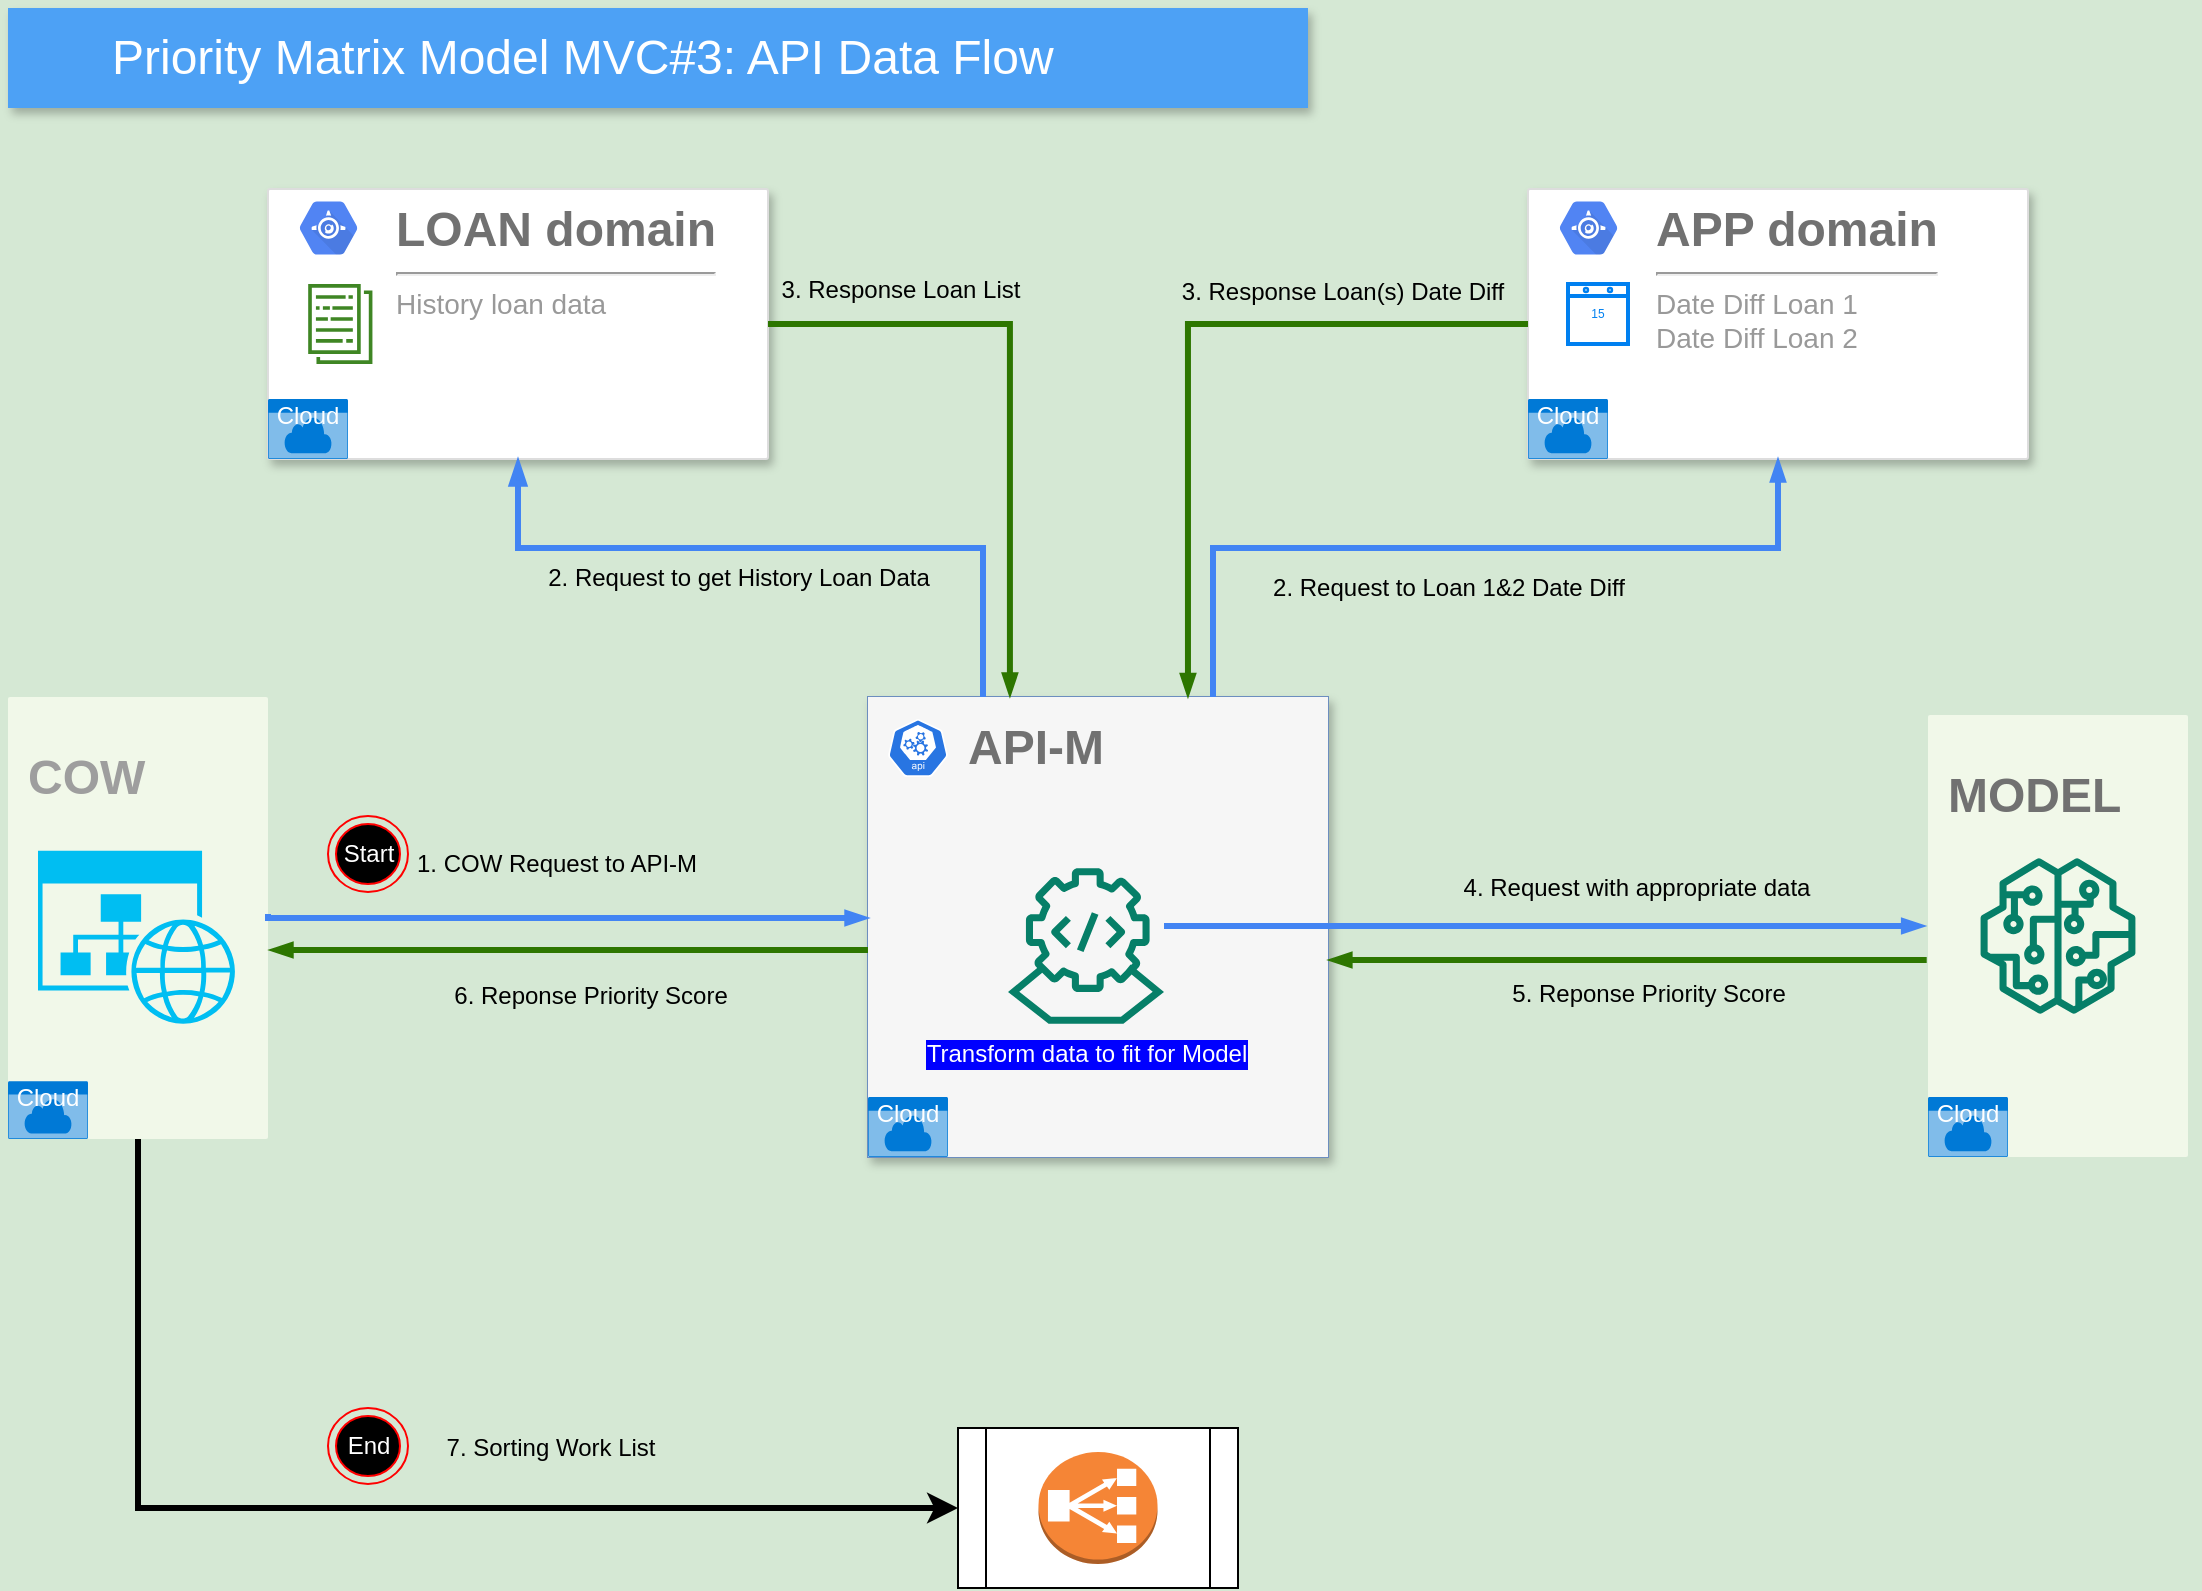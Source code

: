 <mxfile version="21.3.8" type="github">
  <diagram id="f106602c-feb2-e66a-4537-3a34d633f6aa" name="Page-1">
    <mxGraphModel dx="1709" dy="863" grid="1" gridSize="10" guides="1" tooltips="1" connect="1" arrows="1" fold="1" page="1" pageScale="1" pageWidth="1169" pageHeight="827" background="#D5E8D4" math="0" shadow="0">
      <root>
        <mxCell id="0" />
        <mxCell id="1" parent="0" />
        <mxCell id="818" value="&lt;font style=&quot;font-size: 24px;&quot;&gt;Priority Matrix Model MVC#3: API Data Flow&lt;/font&gt;" style="fillColor=#4DA1F5;strokeColor=none;shadow=1;gradientColor=none;fontSize=14;align=left;spacingLeft=50;fontColor=#ffffff;html=1;" parent="1" vertex="1">
          <mxGeometry x="40" y="10" width="650" height="50" as="geometry" />
        </mxCell>
        <mxCell id="991" value="" style="strokeColor=#dddddd;fillColor=#ffffff;shadow=1;strokeWidth=1;rounded=1;absoluteArcSize=1;arcSize=2;fontSize=11;fontColor=#9E9E9E;align=center;html=1;container=0;" parent="1" vertex="1">
          <mxGeometry x="170" y="100.5" width="250" height="135" as="geometry" />
        </mxCell>
        <mxCell id="AcqPu3Vye6vO09F_giCF-1003" value="" style="group;shadow=1;" parent="1" vertex="1" connectable="0">
          <mxGeometry x="40" y="354.5" width="130" height="221" as="geometry" />
        </mxCell>
        <mxCell id="AcqPu3Vye6vO09F_giCF-1007" value="" style="group" parent="AcqPu3Vye6vO09F_giCF-1003" vertex="1" connectable="0">
          <mxGeometry width="130" height="221" as="geometry" />
        </mxCell>
        <mxCell id="997" value="&lt;h2&gt;&lt;font style=&quot;font-size: 24px;&quot;&gt;COW&lt;/font&gt;&lt;/h2&gt;" style="rounded=1;absoluteArcSize=1;arcSize=2;html=1;strokeColor=none;gradientColor=none;shadow=0;dashed=0;fontSize=12;fontColor=#9E9E9E;align=left;verticalAlign=top;spacing=10;spacingTop=-4;fillColor=#F1F8E9;" parent="AcqPu3Vye6vO09F_giCF-1007" vertex="1">
          <mxGeometry width="130" height="221" as="geometry" />
        </mxCell>
        <mxCell id="AcqPu3Vye6vO09F_giCF-1001" value="" style="verticalLabelPosition=bottom;html=1;verticalAlign=top;align=center;strokeColor=none;fillColor=#00BEF2;shape=mxgraph.azure.website_generic;pointerEvents=1;" parent="AcqPu3Vye6vO09F_giCF-1007" vertex="1">
          <mxGeometry x="15" y="76.87" width="100" height="86.478" as="geometry" />
        </mxCell>
        <mxCell id="AcqPu3Vye6vO09F_giCF-1005" value="Cloud" style="html=1;whiteSpace=wrap;strokeColor=none;fillColor=#0079D6;labelPosition=center;verticalLabelPosition=middle;verticalAlign=top;align=center;fontSize=12;outlineConnect=0;spacingTop=-6;fontColor=#FFFFFF;sketch=0;shape=mxgraph.sitemap.cloud;" parent="AcqPu3Vye6vO09F_giCF-1007" vertex="1">
          <mxGeometry y="192.17" width="40" height="28.826" as="geometry" />
        </mxCell>
        <mxCell id="AcqPu3Vye6vO09F_giCF-1015" value="" style="group;shadow=1;" parent="1" vertex="1" connectable="0">
          <mxGeometry x="1000" y="363.5" width="130" height="221" as="geometry" />
        </mxCell>
        <mxCell id="AcqPu3Vye6vO09F_giCF-1010" value="&lt;h2&gt;&lt;b style=&quot;color: rgb(113, 113, 113);&quot;&gt;&lt;font style=&quot;font-size: 24px;&quot;&gt;MODEL&lt;/font&gt;&lt;/b&gt;&lt;br&gt;&lt;/h2&gt;" style="rounded=1;absoluteArcSize=1;arcSize=2;html=1;strokeColor=none;gradientColor=none;shadow=0;dashed=0;fontSize=12;fontColor=#9E9E9E;align=left;verticalAlign=top;spacing=10;spacingTop=-4;fillColor=#F1F8E9;" parent="AcqPu3Vye6vO09F_giCF-1015" vertex="1">
          <mxGeometry width="130" height="221" as="geometry" />
        </mxCell>
        <mxCell id="AcqPu3Vye6vO09F_giCF-1002" value="" style="sketch=0;outlineConnect=0;fontColor=#232F3E;gradientColor=none;fillColor=#067F68;strokeColor=none;dashed=0;verticalLabelPosition=bottom;verticalAlign=top;align=center;html=1;fontSize=12;fontStyle=0;aspect=fixed;pointerEvents=1;shape=mxgraph.aws4.sagemaker_model;" parent="AcqPu3Vye6vO09F_giCF-1015" vertex="1">
          <mxGeometry x="26" y="71.5" width="78" height="78" as="geometry" />
        </mxCell>
        <mxCell id="AcqPu3Vye6vO09F_giCF-1027" value="Cloud" style="html=1;whiteSpace=wrap;strokeColor=none;fillColor=#0079D6;labelPosition=center;verticalLabelPosition=middle;verticalAlign=top;align=center;fontSize=12;outlineConnect=0;spacingTop=-6;fontColor=#FFFFFF;sketch=0;shape=mxgraph.sitemap.cloud;" parent="AcqPu3Vye6vO09F_giCF-1015" vertex="1">
          <mxGeometry y="191" width="40" height="30" as="geometry" />
        </mxCell>
        <mxCell id="AcqPu3Vye6vO09F_giCF-1018" value="" style="group;labelBackgroundColor=none;fillColor=#dae8fc;strokeColor=#6c8ebf;shadow=1;rounded=0;" parent="1" vertex="1" connectable="0">
          <mxGeometry x="470" y="354.5" width="230" height="230" as="geometry" />
        </mxCell>
        <mxCell id="14" value="&lt;b&gt;&lt;font style=&quot;font-size: 24px;&quot;&gt;API-M&lt;/font&gt;&lt;/b&gt;" style="fillColor=#F6F6F6;strokeColor=none;shadow=0;gradientColor=none;fontSize=14;align=left;spacing=10;fontColor=#717171;9E9E9E;verticalAlign=top;spacingTop=-4;fontStyle=0;spacingLeft=40;html=1;" parent="AcqPu3Vye6vO09F_giCF-1018" vertex="1">
          <mxGeometry width="230" height="230" as="geometry" />
        </mxCell>
        <mxCell id="AcqPu3Vye6vO09F_giCF-1016" value="" style="sketch=0;html=1;dashed=0;whitespace=wrap;fillColor=#2875E2;strokeColor=#ffffff;points=[[0.005,0.63,0],[0.1,0.2,0],[0.9,0.2,0],[0.5,0,0],[0.995,0.63,0],[0.72,0.99,0],[0.5,1,0],[0.28,0.99,0]];verticalLabelPosition=bottom;align=center;verticalAlign=top;shape=mxgraph.kubernetes.icon;prIcon=api" parent="AcqPu3Vye6vO09F_giCF-1018" vertex="1">
          <mxGeometry x="10" y="5.5" width="30" height="40" as="geometry" />
        </mxCell>
        <mxCell id="AcqPu3Vye6vO09F_giCF-1017" value="Cloud" style="html=1;whiteSpace=wrap;strokeColor=none;fillColor=#0079D6;labelPosition=center;verticalLabelPosition=middle;verticalAlign=top;align=center;fontSize=12;outlineConnect=0;spacingTop=-6;fontColor=#FFFFFF;sketch=0;shape=mxgraph.sitemap.cloud;" parent="AcqPu3Vye6vO09F_giCF-1018" vertex="1">
          <mxGeometry y="200" width="40" height="30" as="geometry" />
        </mxCell>
        <mxCell id="AcqPu3Vye6vO09F_giCF-1046" value="" style="sketch=0;outlineConnect=0;fontColor=#232F3E;gradientColor=none;fillColor=#067F68;strokeColor=none;dashed=0;verticalLabelPosition=bottom;verticalAlign=top;align=center;html=1;fontSize=12;fontStyle=0;aspect=fixed;shape=mxgraph.aws4.mainframe_modernization_compiler;" parent="AcqPu3Vye6vO09F_giCF-1018" vertex="1">
          <mxGeometry x="70" y="85.5" width="78" height="78" as="geometry" />
        </mxCell>
        <mxCell id="AcqPu3Vye6vO09F_giCF-1050" value="&lt;span style=&quot;&quot;&gt;Transform data to fit for Model&lt;/span&gt;" style="text;html=1;strokeColor=none;fillColor=none;align=center;verticalAlign=middle;whiteSpace=wrap;rounded=0;fontColor=#FFFFFF;labelBackgroundColor=#0000FF;" parent="AcqPu3Vye6vO09F_giCF-1018" vertex="1">
          <mxGeometry x="16.5" y="163.5" width="185" height="30" as="geometry" />
        </mxCell>
        <mxCell id="AcqPu3Vye6vO09F_giCF-1021" style="edgeStyle=elbowEdgeStyle;rounded=0;elbow=vertical;html=1;labelBackgroundColor=none;startFill=1;endArrow=blockThin;endFill=1;jettySize=auto;orthogonalLoop=1;strokeColor=#4284F3;strokeWidth=3;fontSize=12;fontColor=#000000;align=left;dashed=0;exitX=0.25;exitY=0;exitDx=0;exitDy=0;entryX=0.5;entryY=1;entryDx=0;entryDy=0;" parent="1" source="14" target="991" edge="1">
          <mxGeometry relative="1" as="geometry">
            <mxPoint x="180" y="420" as="sourcePoint" />
            <mxPoint x="480" y="422" as="targetPoint" />
            <Array as="points">
              <mxPoint x="440" y="280" />
              <mxPoint x="485" y="360" />
              <mxPoint x="325" y="372" />
              <mxPoint x="315" y="412" />
              <mxPoint x="315" y="362" />
            </Array>
          </mxGeometry>
        </mxCell>
        <mxCell id="AcqPu3Vye6vO09F_giCF-1056" value="&lt;font style=&quot;font-size: 12px;&quot;&gt;2. Request to get History Loan Data&lt;/font&gt;" style="edgeLabel;html=1;align=center;verticalAlign=middle;resizable=0;points=[];fontSize=12;labelBackgroundColor=none;" parent="AcqPu3Vye6vO09F_giCF-1021" vertex="1" connectable="0">
          <mxGeometry x="-0.034" y="-2" relative="1" as="geometry">
            <mxPoint x="-27" y="17" as="offset" />
          </mxGeometry>
        </mxCell>
        <mxCell id="AcqPu3Vye6vO09F_giCF-1023" value="" style="sketch=0;outlineConnect=0;fontColor=#232F3E;gradientColor=none;fillColor=#3F8624;strokeColor=none;dashed=0;verticalLabelPosition=bottom;verticalAlign=top;align=center;html=1;fontSize=12;fontStyle=0;aspect=fixed;pointerEvents=1;shape=mxgraph.aws4.data_set;" parent="1" vertex="1">
          <mxGeometry x="190" y="148" width="32.31" height="40" as="geometry" />
        </mxCell>
        <mxCell id="992" value="&lt;b style=&quot;color: rgb(113, 113, 113); font-size: 14px;&quot;&gt;&lt;font style=&quot;font-size: 24px;&quot;&gt;LOAN domain&lt;/font&gt;&lt;/b&gt;&lt;br&gt;&lt;hr&gt;&lt;font style=&quot;font-size: 14px;&quot;&gt;History loan data&lt;/font&gt;" style="dashed=0;connectable=1;html=1;fillColor=#5184F3;strokeColor=none;shape=mxgraph.gcp2.hexIcon;prIcon=app_engine;part=1;labelPosition=right;verticalLabelPosition=middle;align=left;verticalAlign=top;spacingLeft=5;fontColor=#999999;fontSize=12;spacingTop=-8;movable=1;resizable=1;rotatable=1;deletable=1;editable=1;locked=0;" parent="1" vertex="1">
          <mxGeometry x="178.31" y="100.5" width="44" height="39" as="geometry">
            <mxPoint x="5" y="7" as="offset" />
          </mxGeometry>
        </mxCell>
        <mxCell id="AcqPu3Vye6vO09F_giCF-1026" value="Cloud" style="html=1;whiteSpace=wrap;strokeColor=none;fillColor=#0079D6;labelPosition=center;verticalLabelPosition=middle;verticalAlign=top;align=center;fontSize=12;outlineConnect=0;spacingTop=-6;fontColor=#FFFFFF;sketch=0;shape=mxgraph.sitemap.cloud;" parent="1" vertex="1">
          <mxGeometry x="170" y="205.5" width="40" height="30" as="geometry" />
        </mxCell>
        <mxCell id="AcqPu3Vye6vO09F_giCF-1029" value="" style="strokeColor=#dddddd;fillColor=#ffffff;shadow=1;strokeWidth=1;rounded=1;absoluteArcSize=1;arcSize=2;fontSize=11;fontColor=#9E9E9E;align=center;html=1;container=0;" parent="1" vertex="1">
          <mxGeometry x="800" y="100.5" width="250" height="135" as="geometry" />
        </mxCell>
        <mxCell id="AcqPu3Vye6vO09F_giCF-1031" value="&lt;b style=&quot;color: rgb(113, 113, 113); font-size: 14px;&quot;&gt;&lt;font style=&quot;font-size: 24px;&quot;&gt;APP domain&lt;/font&gt;&lt;/b&gt;&lt;br&gt;&lt;hr&gt;&lt;font style=&quot;font-size: 14px;&quot;&gt;Date Diff Loan 1&lt;br&gt;Date Diff Loan 2&lt;br&gt;&lt;/font&gt;" style="dashed=0;connectable=1;html=1;fillColor=#5184F3;strokeColor=none;shape=mxgraph.gcp2.hexIcon;prIcon=app_engine;part=1;labelPosition=right;verticalLabelPosition=middle;align=left;verticalAlign=top;spacingLeft=5;fontColor=#999999;fontSize=12;spacingTop=-8;movable=1;resizable=1;rotatable=1;deletable=1;editable=1;locked=0;" parent="1" vertex="1">
          <mxGeometry x="808.31" y="100.5" width="44" height="39" as="geometry">
            <mxPoint x="5" y="7" as="offset" />
          </mxGeometry>
        </mxCell>
        <mxCell id="AcqPu3Vye6vO09F_giCF-1032" value="Cloud" style="html=1;whiteSpace=wrap;strokeColor=none;fillColor=#0079D6;labelPosition=center;verticalLabelPosition=middle;verticalAlign=top;align=center;fontSize=12;outlineConnect=0;spacingTop=-6;fontColor=#FFFFFF;sketch=0;shape=mxgraph.sitemap.cloud;" parent="1" vertex="1">
          <mxGeometry x="800" y="205.5" width="40" height="30" as="geometry" />
        </mxCell>
        <mxCell id="AcqPu3Vye6vO09F_giCF-1033" value="" style="html=1;verticalLabelPosition=bottom;align=center;labelBackgroundColor=#ffffff;verticalAlign=top;strokeWidth=2;strokeColor=#0080F0;shadow=0;dashed=0;shape=mxgraph.ios7.icons.calendar;" parent="1" vertex="1">
          <mxGeometry x="820" y="148" width="30" height="30" as="geometry" />
        </mxCell>
        <mxCell id="AcqPu3Vye6vO09F_giCF-1034" style="edgeStyle=elbowEdgeStyle;rounded=0;elbow=vertical;html=1;labelBackgroundColor=none;startFill=1;startSize=4;endArrow=blockThin;endFill=1;endSize=4;jettySize=auto;orthogonalLoop=1;strokeColor=#4284F3;strokeWidth=3;fontSize=12;fontColor=#000000;align=left;dashed=0;entryX=0.5;entryY=1;entryDx=0;entryDy=0;exitX=0.75;exitY=0;exitDx=0;exitDy=0;" parent="1" source="14" target="AcqPu3Vye6vO09F_giCF-1029" edge="1">
          <mxGeometry relative="1" as="geometry">
            <mxPoint x="643" y="360" as="sourcePoint" />
            <mxPoint x="740" y="130" as="targetPoint" />
            <Array as="points">
              <mxPoint x="780" y="280" />
              <mxPoint x="495" y="370" />
              <mxPoint x="335" y="382" />
              <mxPoint x="325" y="422" />
              <mxPoint x="325" y="372" />
            </Array>
          </mxGeometry>
        </mxCell>
        <mxCell id="AcqPu3Vye6vO09F_giCF-1035" value="&lt;font style=&quot;font-size: 12px;&quot;&gt;2. Request to Loan 1&amp;amp;2 Date Diff&lt;/font&gt;" style="edgeLabel;html=1;align=center;verticalAlign=middle;resizable=0;points=[];fontSize=12;labelBackgroundColor=none;" parent="AcqPu3Vye6vO09F_giCF-1034" vertex="1" connectable="0">
          <mxGeometry x="-0.034" y="-2" relative="1" as="geometry">
            <mxPoint x="-2" y="18" as="offset" />
          </mxGeometry>
        </mxCell>
        <mxCell id="AcqPu3Vye6vO09F_giCF-1038" style="edgeStyle=elbowEdgeStyle;rounded=0;elbow=vertical;html=1;labelBackgroundColor=none;startFill=1;startSize=4;endArrow=blockThin;endFill=1;endSize=4;jettySize=auto;orthogonalLoop=1;strokeColor=#2D7600;strokeWidth=3;fontSize=12;fontColor=#000000;align=left;dashed=0;entryX=0.626;entryY=-0.001;entryDx=0;entryDy=0;fillColor=#60a917;entryPerimeter=0;exitX=0;exitY=0.5;exitDx=0;exitDy=0;" parent="1" source="AcqPu3Vye6vO09F_giCF-1029" edge="1">
          <mxGeometry relative="1" as="geometry">
            <mxPoint x="816" y="168" as="sourcePoint" />
            <mxPoint x="629.98" y="354.27" as="targetPoint" />
            <Array as="points">
              <mxPoint x="706" y="168" />
              <mxPoint x="521" y="380" />
              <mxPoint x="361" y="392" />
              <mxPoint x="351" y="432" />
              <mxPoint x="351" y="382" />
            </Array>
          </mxGeometry>
        </mxCell>
        <mxCell id="AcqPu3Vye6vO09F_giCF-1039" value="&lt;font style=&quot;font-size: 12px;&quot;&gt;3. Response Loan(s) Date Diff&lt;/font&gt;" style="edgeLabel;html=1;align=center;verticalAlign=middle;resizable=0;points=[];fontSize=12;labelBackgroundColor=none;" parent="AcqPu3Vye6vO09F_giCF-1038" vertex="1" connectable="0">
          <mxGeometry x="-0.034" y="-2" relative="1" as="geometry">
            <mxPoint x="79" y="-18" as="offset" />
          </mxGeometry>
        </mxCell>
        <mxCell id="AcqPu3Vye6vO09F_giCF-1040" style="edgeStyle=elbowEdgeStyle;rounded=0;elbow=vertical;html=1;labelBackgroundColor=none;startFill=1;startSize=4;endArrow=blockThin;endFill=1;endSize=4;jettySize=auto;orthogonalLoop=1;strokeColor=#4284F3;strokeWidth=3;fontSize=12;fontColor=#000000;align=left;dashed=0;exitX=1;exitY=0.25;exitDx=0;exitDy=0;entryX=0;entryY=0.259;entryDx=0;entryDy=0;entryPerimeter=0;" parent="1" edge="1">
          <mxGeometry relative="1" as="geometry">
            <mxPoint x="170" y="463" as="sourcePoint" />
            <mxPoint x="470" y="465.07" as="targetPoint" />
            <Array as="points">
              <mxPoint x="215" y="465" />
              <mxPoint x="475" y="403" />
              <mxPoint x="315" y="415" />
              <mxPoint x="305" y="455" />
              <mxPoint x="305" y="405" />
            </Array>
          </mxGeometry>
        </mxCell>
        <mxCell id="AcqPu3Vye6vO09F_giCF-1055" value="&lt;font style=&quot;font-size: 12px;&quot;&gt;1. COW Request to API-M&lt;/font&gt;" style="edgeLabel;html=1;align=center;verticalAlign=middle;resizable=0;points=[];fontSize=12;labelBackgroundColor=none;" parent="AcqPu3Vye6vO09F_giCF-1040" vertex="1" connectable="0">
          <mxGeometry x="-0.034" y="-2" relative="1" as="geometry">
            <mxPoint y="-29" as="offset" />
          </mxGeometry>
        </mxCell>
        <mxCell id="AcqPu3Vye6vO09F_giCF-1042" style="edgeStyle=elbowEdgeStyle;rounded=0;elbow=vertical;html=1;labelBackgroundColor=none;startFill=1;startSize=4;endArrow=blockThin;endFill=1;endSize=4;jettySize=auto;orthogonalLoop=1;strokeColor=#2D7600;strokeWidth=3;fontSize=12;fontColor=#000000;align=left;dashed=0;entryX=0.452;entryY=-0.002;entryDx=0;entryDy=0;fillColor=#60a917;entryPerimeter=0;" parent="1" edge="1">
          <mxGeometry relative="1" as="geometry">
            <mxPoint x="420" y="168" as="sourcePoint" />
            <mxPoint x="540.96" y="354.04" as="targetPoint" />
            <Array as="points">
              <mxPoint x="467" y="168" />
              <mxPoint x="457" y="130" />
              <mxPoint x="462" y="350" />
              <mxPoint x="302" y="362" />
              <mxPoint x="292" y="402" />
              <mxPoint x="292" y="352" />
            </Array>
          </mxGeometry>
        </mxCell>
        <mxCell id="AcqPu3Vye6vO09F_giCF-1043" value="&lt;font style=&quot;font-size: 12px;&quot;&gt;3. Response Loan List&lt;/font&gt;" style="edgeLabel;html=1;align=center;verticalAlign=middle;resizable=0;points=[];fontSize=12;labelBackgroundColor=none;" parent="AcqPu3Vye6vO09F_giCF-1042" vertex="1" connectable="0">
          <mxGeometry x="-0.034" y="-2" relative="1" as="geometry">
            <mxPoint x="-53" y="-45" as="offset" />
          </mxGeometry>
        </mxCell>
        <mxCell id="AcqPu3Vye6vO09F_giCF-1051" style="edgeStyle=elbowEdgeStyle;rounded=0;elbow=vertical;html=1;labelBackgroundColor=none;startFill=1;startSize=4;endArrow=blockThin;endFill=1;endSize=4;jettySize=auto;orthogonalLoop=1;strokeColor=#4284F3;strokeWidth=3;fontSize=12;fontColor=#000000;align=left;dashed=0;entryX=-0.013;entryY=0.254;entryDx=0;entryDy=0;entryPerimeter=0;" parent="1" source="AcqPu3Vye6vO09F_giCF-1046" edge="1">
          <mxGeometry relative="1" as="geometry">
            <mxPoint x="579" y="497.14" as="sourcePoint" />
            <mxPoint x="998.31" y="468.634" as="targetPoint" />
            <Array as="points">
              <mxPoint x="790" y="469" />
              <mxPoint x="505" y="429" />
              <mxPoint x="345" y="441" />
              <mxPoint x="335" y="481" />
              <mxPoint x="335" y="431" />
            </Array>
          </mxGeometry>
        </mxCell>
        <mxCell id="AcqPu3Vye6vO09F_giCF-1052" value="&lt;font style=&quot;font-size: 12px;&quot;&gt;4. Request with appropriate data&lt;/font&gt;" style="edgeLabel;html=1;align=center;verticalAlign=middle;resizable=0;points=[];fontSize=12;labelBackgroundColor=none;" parent="AcqPu3Vye6vO09F_giCF-1051" vertex="1" connectable="0">
          <mxGeometry x="-0.034" y="-2" relative="1" as="geometry">
            <mxPoint x="52" y="-21" as="offset" />
          </mxGeometry>
        </mxCell>
        <mxCell id="AcqPu3Vye6vO09F_giCF-1053" style="edgeStyle=elbowEdgeStyle;rounded=0;elbow=vertical;html=1;labelBackgroundColor=none;startFill=1;startSize=4;endArrow=blockThin;endFill=1;endSize=4;jettySize=auto;orthogonalLoop=1;strokeColor=#2D7600;strokeWidth=3;fontSize=12;fontColor=#000000;align=left;dashed=0;entryX=1.002;entryY=0.703;entryDx=0;entryDy=0;fillColor=#60a917;entryPerimeter=0;exitX=-0.005;exitY=0.69;exitDx=0;exitDy=0;exitPerimeter=0;" parent="1" edge="1">
          <mxGeometry relative="1" as="geometry">
            <mxPoint x="999.35" y="485.99" as="sourcePoint" />
            <mxPoint x="700.46" y="486.19" as="targetPoint" />
            <Array as="points">
              <mxPoint x="840" y="486" />
              <mxPoint x="641" y="692" />
              <mxPoint x="481" y="704" />
              <mxPoint x="471" y="744" />
              <mxPoint x="471" y="694" />
            </Array>
          </mxGeometry>
        </mxCell>
        <mxCell id="AcqPu3Vye6vO09F_giCF-1054" value="&lt;font style=&quot;font-size: 12px;&quot;&gt;5. Reponse Priority Score&lt;/font&gt;" style="edgeLabel;html=1;align=center;verticalAlign=middle;resizable=0;points=[];fontSize=12;labelBackgroundColor=none;" parent="AcqPu3Vye6vO09F_giCF-1053" vertex="1" connectable="0">
          <mxGeometry x="-0.034" y="-2" relative="1" as="geometry">
            <mxPoint x="5" y="19" as="offset" />
          </mxGeometry>
        </mxCell>
        <mxCell id="AcqPu3Vye6vO09F_giCF-1057" style="edgeStyle=elbowEdgeStyle;rounded=0;elbow=vertical;html=1;labelBackgroundColor=none;startFill=1;startSize=4;endArrow=blockThin;endFill=1;endSize=4;jettySize=auto;orthogonalLoop=1;strokeColor=#2D7600;strokeWidth=3;fontSize=12;fontColor=#000000;align=left;dashed=0;entryX=1.002;entryY=0.703;entryDx=0;entryDy=0;fillColor=#60a917;entryPerimeter=0;exitX=-0.005;exitY=0.69;exitDx=0;exitDy=0;exitPerimeter=0;" parent="1" edge="1">
          <mxGeometry relative="1" as="geometry">
            <mxPoint x="470" y="481" as="sourcePoint" />
            <mxPoint x="171" y="481" as="targetPoint" />
            <Array as="points">
              <mxPoint x="311" y="481" />
              <mxPoint x="112" y="687" />
              <mxPoint x="-48" y="699" />
              <mxPoint x="-58" y="739" />
              <mxPoint x="-58" y="689" />
            </Array>
          </mxGeometry>
        </mxCell>
        <mxCell id="AcqPu3Vye6vO09F_giCF-1058" value="&lt;font style=&quot;font-size: 12px;&quot;&gt;6. Reponse Priority Score&lt;/font&gt;" style="edgeLabel;html=1;align=center;verticalAlign=middle;resizable=0;points=[];fontSize=12;labelBackgroundColor=none;" parent="AcqPu3Vye6vO09F_giCF-1057" vertex="1" connectable="0">
          <mxGeometry x="-0.034" y="-2" relative="1" as="geometry">
            <mxPoint x="5" y="25" as="offset" />
          </mxGeometry>
        </mxCell>
        <mxCell id="AcqPu3Vye6vO09F_giCF-1059" value="" style="shape=process;whiteSpace=wrap;html=1;backgroundOutline=1;" parent="1" vertex="1">
          <mxGeometry x="515" y="720" width="140" height="80" as="geometry" />
        </mxCell>
        <mxCell id="AcqPu3Vye6vO09F_giCF-1060" value="7. Sorting Work List" style="edgeStyle=orthogonalEdgeStyle;rounded=0;orthogonalLoop=1;jettySize=auto;html=1;fontSize=12;strokeWidth=3;labelBackgroundColor=none;" parent="1" source="997" target="AcqPu3Vye6vO09F_giCF-1059" edge="1">
          <mxGeometry x="0.31" y="30" relative="1" as="geometry">
            <Array as="points">
              <mxPoint x="105" y="760" />
            </Array>
            <mxPoint x="1" as="offset" />
          </mxGeometry>
        </mxCell>
        <mxCell id="AcqPu3Vye6vO09F_giCF-1066" value="" style="outlineConnect=0;dashed=0;verticalLabelPosition=bottom;verticalAlign=top;align=center;html=1;shape=mxgraph.aws3.classic_load_balancer;fillColor=#F58536;gradientColor=none;" parent="1" vertex="1">
          <mxGeometry x="555.25" y="732" width="59.5" height="56" as="geometry" />
        </mxCell>
        <mxCell id="AcqPu3Vye6vO09F_giCF-1068" value="End" style="ellipse;html=1;shape=endState;fillColor=#000000;strokeColor=#ff0000;fontColor=#FFFFFF;" parent="1" vertex="1">
          <mxGeometry x="200" y="710" width="40" height="38" as="geometry" />
        </mxCell>
        <mxCell id="AcqPu3Vye6vO09F_giCF-1069" value="Start" style="ellipse;html=1;shape=endState;fillColor=#000000;strokeColor=#ff0000;fontColor=#FFFFFF;" parent="1" vertex="1">
          <mxGeometry x="200" y="414" width="40" height="38" as="geometry" />
        </mxCell>
      </root>
    </mxGraphModel>
  </diagram>
</mxfile>
